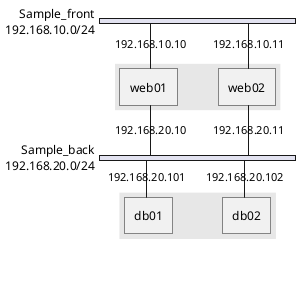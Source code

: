 @startuml
nwdiag {
    network Sample_front {
        address = "192.168.10.0/24"

        ' define group
        group web_farm {
            web01 [address = "192.168.10.10"]
            web02 [address = "192.168.10.11"]
        }
    }
    network Sample_back {
        address = "192.168.20.0/24"

        web01 [address = "192.168.20.10"]
        web02 [address = "192.168.20.11"]

        db01 [address = "192.168.20.101"]
        db02 [address = "192.168.20.102"]

        ' define group using defined nodes
        group db_farm {
            db01
            db02
        }
    }
}
@enduml